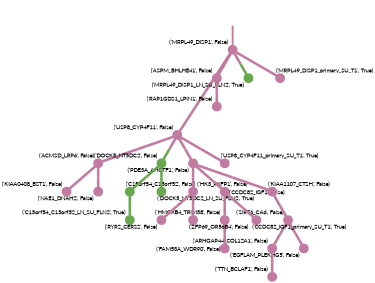 strict digraph  {
graph[splines=false]; nodesep=0.7; rankdir=TB; ranksep=0.6; forcelabels=true; dpi=600; size=2.5;
0 [color="#c27ba0ff", fillcolor="#c27ba0ff", fixedsize=true, fontname=Lato, fontsize="12pt", height="0.25", label="", penwidth=3, shape=circle, style=filled, xlabel="('MRPL49_DISP1', False)"];
1 [color="#c27ba0ff", fillcolor="#c27ba0ff", fixedsize=true, fontname=Lato, fontsize="12pt", height="0.25", label="", penwidth=3, shape=circle, style=filled, xlabel="('USP8_CYP4F11', False)"];
11 [color="#c27ba0ff", fillcolor="#c27ba0ff", fixedsize=true, fontname=Lato, fontsize="12pt", height="0.25", label="", penwidth=3, shape=circle, style=filled, xlabel="('ASPM_BHLHE41', False)"];
21 [color="#6aa84fff", fillcolor="#6aa84fff", fixedsize=true, fontname=Lato, fontsize="12pt", height="0.25", label="", penwidth=3, shape=circle, style=filled, xlabel="('MRPL49_DISP1_LN_SU_FLN2', True)"];
24 [color="#c27ba0ff", fillcolor="#c27ba0ff", fixedsize=true, fontname=Lato, fontsize="12pt", height="0.25", label="", penwidth=3, shape=circle, style=filled, xlabel="('MRPL49_DISP1_primary_SU_T1', True)"];
3 [color="#c27ba0ff", fillcolor="#c27ba0ff", fixedsize=true, fontname=Lato, fontsize="12pt", height="0.25", label="", penwidth=3, shape=circle, style=filled, xlabel="('ACMSD_LRP6', False)"];
8 [color="#6aa84fff", fillcolor="#6aa84fff", fixedsize=true, fontname=Lato, fontsize="12pt", height="0.25", label="", penwidth=3, shape=circle, style=filled, xlabel="('DOCK5_NT5DC2', False)"];
20 [color="#c27ba0ff", fillcolor="#c27ba0ff", fixedsize=true, fontname=Lato, fontsize="12pt", height="0.25", label="", penwidth=3, shape=circle, style=filled, xlabel="('PDE3A_AHCTF1', False)"];
25 [color="#c27ba0ff", fillcolor="#c27ba0ff", fixedsize=true, fontname=Lato, fontsize="12pt", height="0.25", label="", penwidth=3, shape=circle, style=filled, xlabel="('USP8_CYP4F11_primary_SU_T1', True)"];
9 [color="#c27ba0ff", fillcolor="#c27ba0ff", fixedsize=true, fontname=Lato, fontsize="12pt", height="0.25", label="", penwidth=3, shape=circle, style=filled, xlabel="('KIAA0408_BST1', False)"];
17 [color="#c27ba0ff", fillcolor="#c27ba0ff", fixedsize=true, fontname=Lato, fontsize="12pt", height="0.25", label="", penwidth=3, shape=circle, style=filled, xlabel="('NAE1_DNAH2', False)"];
6 [color="#c27ba0ff", fillcolor="#c27ba0ff", fixedsize=true, fontname=Lato, fontsize="12pt", height="0.25", label="", penwidth=3, shape=circle, style=filled, xlabel="('SIRT6_CA6', False)"];
7 [color="#c27ba0ff", fillcolor="#c27ba0ff", fixedsize=true, fontname=Lato, fontsize="12pt", height="0.25", label="", penwidth=3, shape=circle, style=filled, xlabel="('ARHGAP44_COL12A1', False)"];
18 [color="#c27ba0ff", fillcolor="#c27ba0ff", fixedsize=true, fontname=Lato, fontsize="12pt", height="0.25", label="", penwidth=3, shape=circle, style=filled, xlabel="('EGFLAM_PLEKHG5', False)"];
5 [color="#c27ba0ff", fillcolor="#c27ba0ff", fixedsize=true, fontname=Lato, fontsize="12pt", height="0.25", label="", penwidth=3, shape=circle, style=filled, xlabel="('TTN_BCLAF1', False)"];
16 [color="#6aa84fff", fillcolor="#6aa84fff", fixedsize=true, fontname=Lato, fontsize="12pt", height="0.25", label="", penwidth=3, shape=circle, style=filled, xlabel="('C15orf54_C15orf52', False)"];
22 [color="#6aa84fff", fillcolor="#6aa84fff", fixedsize=true, fontname=Lato, fontsize="12pt", height="0.25", label="", penwidth=3, shape=circle, style=filled, xlabel="('DOCK5_NT5DC2_LN_SU_FLN2', True)"];
10 [color="#c27ba0ff", fillcolor="#c27ba0ff", fixedsize=true, fontname=Lato, fontsize="12pt", height="0.25", label="", penwidth=3, shape=circle, style=filled, xlabel="('HMGXB4_TRIM58', False)"];
19 [color="#c27ba0ff", fillcolor="#c27ba0ff", fixedsize=true, fontname=Lato, fontsize="12pt", height="0.25", label="", penwidth=3, shape=circle, style=filled, xlabel="('FAM53A_WDR90', False)"];
2 [color="#c27ba0ff", fillcolor="#c27ba0ff", fixedsize=true, fontname=Lato, fontsize="12pt", height="0.25", label="", penwidth=3, shape=circle, style=filled, xlabel="('RAP1GDS1_LPIN1', False)"];
12 [color="#c27ba0ff", fillcolor="#c27ba0ff", fixedsize=true, fontname=Lato, fontsize="12pt", height="0.25", label="", penwidth=3, shape=circle, style=filled, xlabel="('HK3_RXFP1', False)"];
4 [color="#c27ba0ff", fillcolor="#c27ba0ff", fixedsize=true, fontname=Lato, fontsize="12pt", height="0.25", label="", penwidth=3, shape=circle, style=filled, xlabel="('RYR2_CERS2', False)"];
13 [color="#c27ba0ff", fillcolor="#c27ba0ff", fixedsize=true, fontname=Lato, fontsize="12pt", height="0.25", label="", penwidth=3, shape=circle, style=filled, xlabel="('ZFP69_OR56B4', False)"];
14 [color="#c27ba0ff", fillcolor="#c27ba0ff", fixedsize=true, fontname=Lato, fontsize="12pt", height="0.25", label="", penwidth=3, shape=circle, style=filled, xlabel="('CCDC82_IGF1', False)"];
26 [color="#c27ba0ff", fillcolor="#c27ba0ff", fixedsize=true, fontname=Lato, fontsize="12pt", height="0.25", label="", penwidth=3, shape=circle, style=filled, xlabel="('CCDC82_IGF1_primary_SU_T1', True)"];
15 [color="#c27ba0ff", fillcolor="#c27ba0ff", fixedsize=true, fontname=Lato, fontsize="12pt", height="0.25", label="", penwidth=3, shape=circle, style=filled, xlabel="('KIAA1107_CTSH', False)"];
23 [color="#6aa84fff", fillcolor="#6aa84fff", fixedsize=true, fontname=Lato, fontsize="12pt", height="0.25", label="", penwidth=3, shape=circle, style=filled, xlabel="('C15orf54_C15orf52_LN_SU_FLN2', True)"];
normal [label="", penwidth=3, style=invis, xlabel="('MRPL49_DISP1', False)"];
0 -> 1  [arrowsize=0, color="#c27ba0ff;0.5:#c27ba0ff", minlen="3.0", penwidth="5.5", style=solid];
0 -> 11  [arrowsize=0, color="#c27ba0ff;0.5:#c27ba0ff", minlen="1.3636363744735718", penwidth="5.5", style=solid];
0 -> 21  [arrowsize=0, color="#c27ba0ff;0.5:#6aa84fff", minlen="1.1136363744735718", penwidth="5.5", style=solid];
0 -> 24  [arrowsize=0, color="#c27ba0ff;0.5:#c27ba0ff", minlen="1.1136363744735718", penwidth="5.5", style=solid];
1 -> 3  [arrowsize=0, color="#c27ba0ff;0.5:#c27ba0ff", minlen="1.545454502105713", penwidth="5.5", style=solid];
1 -> 8  [arrowsize=0, color="#c27ba0ff;0.5:#6aa84fff", minlen="1.4090908765792847", penwidth="5.5", style=solid];
1 -> 20  [arrowsize=0, color="#c27ba0ff;0.5:#c27ba0ff", minlen="1.2272727489471436", penwidth="5.5", style=solid];
1 -> 25  [arrowsize=0, color="#c27ba0ff;0.5:#c27ba0ff", minlen="1.1136363744735718", penwidth="5.5", style=solid];
11 -> 2  [arrowsize=0, color="#c27ba0ff;0.5:#c27ba0ff", minlen="1.545454502105713", penwidth="5.5", style=solid];
3 -> 9  [arrowsize=0, color="#c27ba0ff;0.5:#c27ba0ff", minlen="1.4090908765792847", penwidth="5.5", style=solid];
3 -> 17  [arrowsize=0, color="#c27ba0ff;0.5:#c27ba0ff", minlen="1.3181817531585693", penwidth="5.5", style=solid];
8 -> 16  [arrowsize=0, color="#6aa84fff;0.5:#6aa84fff", minlen="1.3181817531585693", penwidth="5.5", style=solid];
8 -> 22  [arrowsize=0, color="#6aa84fff;0.5:#6aa84fff", minlen="1.1136363744735718", penwidth="5.5", style=solid];
20 -> 12  [arrowsize=0, color="#c27ba0ff;0.5:#c27ba0ff", minlen="1.3636363744735718", penwidth="5.5", style=solid];
20 -> 14  [arrowsize=0, color="#c27ba0ff;0.5:#c27ba0ff", minlen="1.3181817531585693", penwidth="5.5", style=solid];
20 -> 15  [arrowsize=0, color="#c27ba0ff;0.5:#c27ba0ff", minlen="1.3181817531585693", penwidth="5.5", style=solid];
6 -> 7  [arrowsize=0, color="#c27ba0ff;0.5:#c27ba0ff", minlen="1.4090908765792847", penwidth="5.5", style=solid];
6 -> 18  [arrowsize=0, color="#c27ba0ff;0.5:#c27ba0ff", minlen="1.2727272510528564", penwidth="5.5", style=solid];
7 -> 5  [arrowsize=0, color="#c27ba0ff;0.5:#c27ba0ff", minlen="1.454545497894287", penwidth="5.5", style=solid];
16 -> 23  [arrowsize=0, color="#6aa84fff;0.5:#6aa84fff", minlen="1.1136363744735718", penwidth="5.5", style=solid];
10 -> 19  [arrowsize=0, color="#c27ba0ff;0.5:#c27ba0ff", minlen="1.2727272510528564", penwidth="5.5", style=solid];
12 -> 4  [arrowsize=0, color="#c27ba0ff;0.5:#c27ba0ff", minlen="1.5", penwidth="5.5", style=solid];
12 -> 13  [arrowsize=0, color="#c27ba0ff;0.5:#c27ba0ff", minlen="1.3181817531585693", penwidth="5.5", style=solid];
14 -> 10  [arrowsize=0, color="#c27ba0ff;0.5:#c27ba0ff", minlen="1.3636363744735718", penwidth="5.5", style=solid];
14 -> 26  [arrowsize=0, color="#c27ba0ff;0.5:#c27ba0ff", minlen="1.1136363744735718", penwidth="5.5", style=solid];
15 -> 6  [arrowsize=0, color="#c27ba0ff;0.5:#c27ba0ff", minlen="1.4090908765792847", penwidth="5.5", style=solid];
normal -> 0  [arrowsize=0, color="#c27ba0ff", label="", penwidth=4, style=solid];
}
